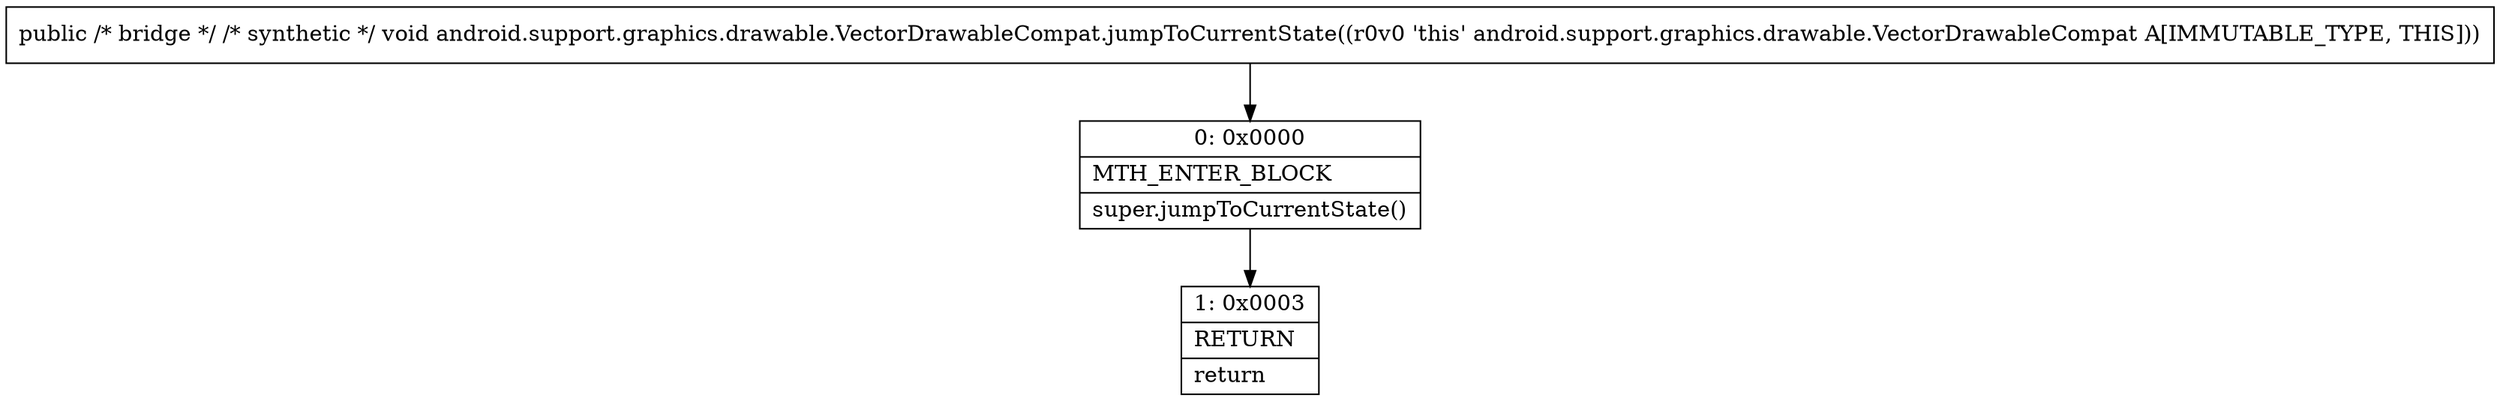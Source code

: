 digraph "CFG forandroid.support.graphics.drawable.VectorDrawableCompat.jumpToCurrentState()V" {
Node_0 [shape=record,label="{0\:\ 0x0000|MTH_ENTER_BLOCK\l|super.jumpToCurrentState()\l}"];
Node_1 [shape=record,label="{1\:\ 0x0003|RETURN\l|return\l}"];
MethodNode[shape=record,label="{public \/* bridge *\/ \/* synthetic *\/ void android.support.graphics.drawable.VectorDrawableCompat.jumpToCurrentState((r0v0 'this' android.support.graphics.drawable.VectorDrawableCompat A[IMMUTABLE_TYPE, THIS])) }"];
MethodNode -> Node_0;
Node_0 -> Node_1;
}

